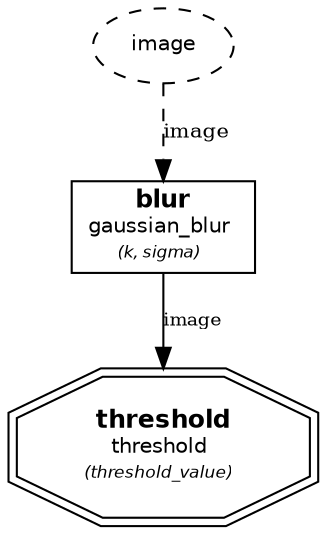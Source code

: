 digraph Pipeline {
  rankdir=TB;
  node [fontsize=12 fontname="Helvetica"];
    "blur" [shape=box, label=< <B>blur</B> <BR/><FONT POINT-SIZE="10">gaussian_blur</FONT> <BR/><FONT POINT-SIZE="8"><I>(k, sigma)</I></FONT> >];
    "threshold" [shape=doubleoctagon, label=< <B>threshold</B> <BR/><FONT POINT-SIZE="10">threshold</FONT> <BR/><FONT POINT-SIZE="8"><I>(threshold_value)</I></FONT> >];
  { rank=source; "params_image"; }
  "params_image" [shape=ellipse, style=dashed, label=< <FONT POINT-SIZE="10">image</FONT> >];
  "params_image" -> "blur" [label="image", fontsize=10, style=dashed];
  "blur" -> "threshold" [label="image", fontsize=9];
}